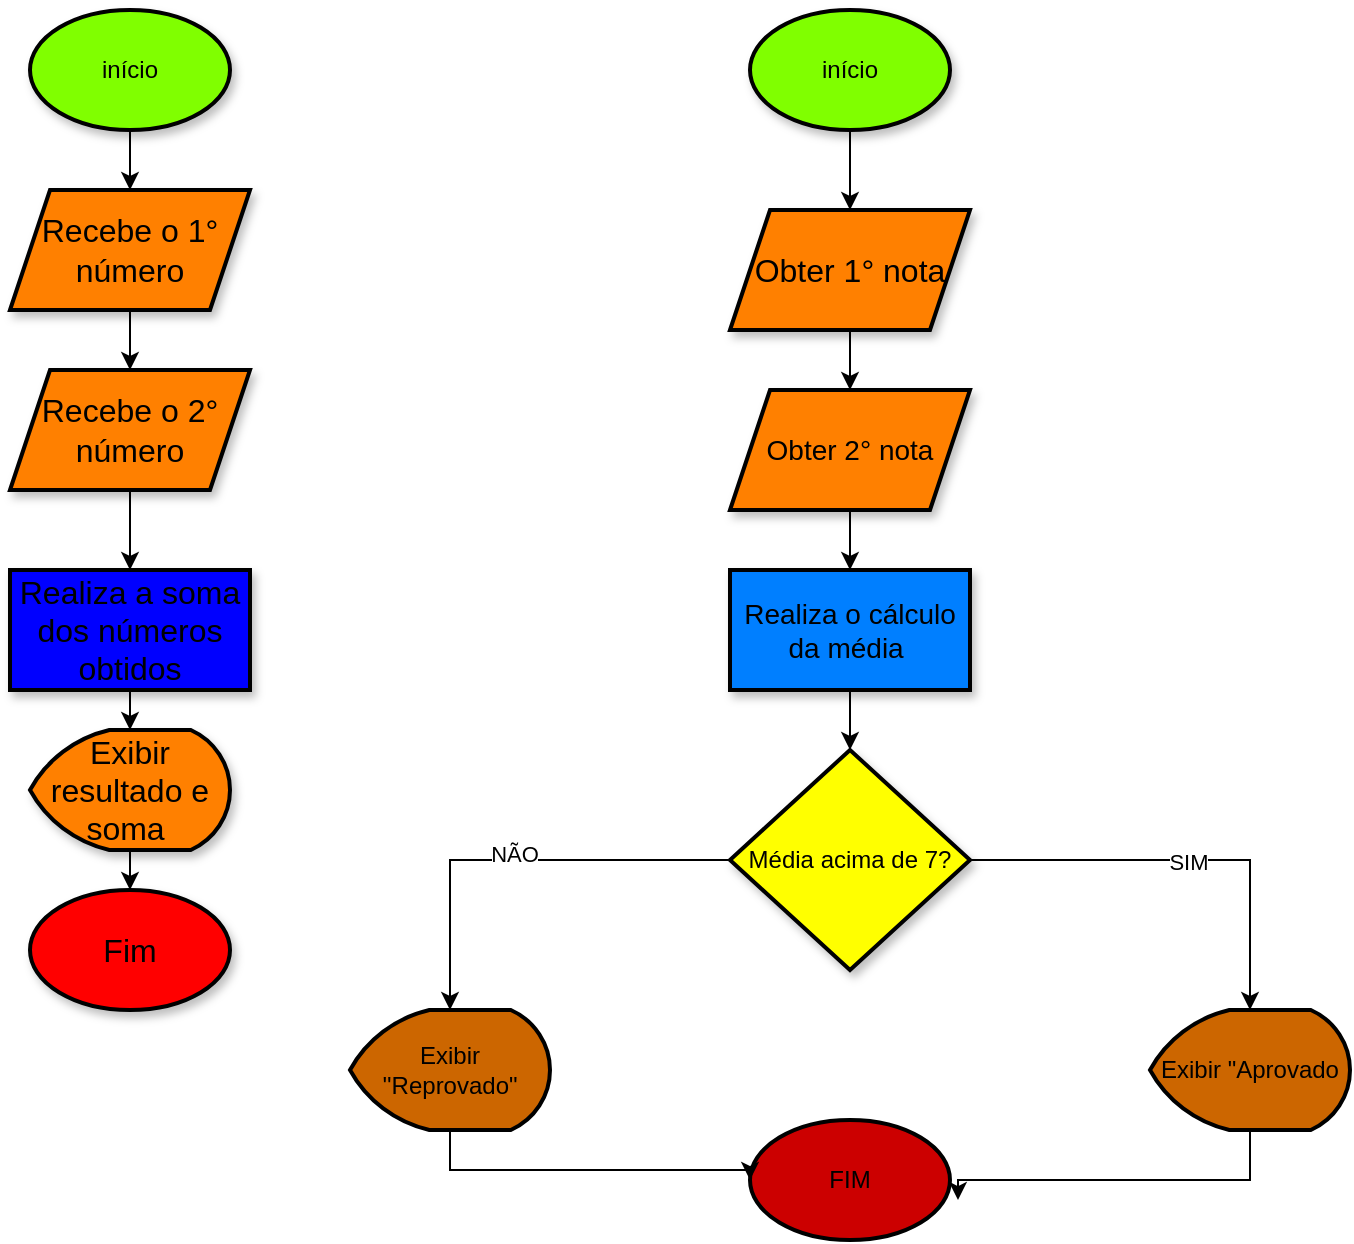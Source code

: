 <mxfile version="23.1.4" type="device" pages="4">
  <diagram name="Página-1" id="c-zRHoo3zXO9gZeq9LaI">
    <mxGraphModel dx="1050" dy="1734" grid="1" gridSize="10" guides="1" tooltips="1" connect="1" arrows="1" fold="1" page="1" pageScale="1" pageWidth="827" pageHeight="1169" math="0" shadow="0">
      <root>
        <mxCell id="0" />
        <mxCell id="1" parent="0" />
        <mxCell id="GWhvXwk6l-CkHEVC5i7O-7" value="" style="edgeStyle=orthogonalEdgeStyle;rounded=0;orthogonalLoop=1;jettySize=auto;html=1;" edge="1" parent="1" source="GWhvXwk6l-CkHEVC5i7O-2" target="GWhvXwk6l-CkHEVC5i7O-6">
          <mxGeometry relative="1" as="geometry" />
        </mxCell>
        <mxCell id="GWhvXwk6l-CkHEVC5i7O-2" value="início" style="strokeWidth=2;html=1;shape=mxgraph.flowchart.start_1;whiteSpace=wrap;fillColor=#80FF00;shadow=1;" vertex="1" parent="1">
          <mxGeometry x="110" width="100" height="60" as="geometry" />
        </mxCell>
        <mxCell id="GWhvXwk6l-CkHEVC5i7O-9" value="" style="edgeStyle=orthogonalEdgeStyle;rounded=0;orthogonalLoop=1;jettySize=auto;html=1;" edge="1" parent="1" source="GWhvXwk6l-CkHEVC5i7O-6" target="GWhvXwk6l-CkHEVC5i7O-8">
          <mxGeometry relative="1" as="geometry" />
        </mxCell>
        <mxCell id="GWhvXwk6l-CkHEVC5i7O-6" value="&lt;font size=&quot;3&quot;&gt;Recebe o 1° número&lt;/font&gt;" style="shape=parallelogram;perimeter=parallelogramPerimeter;whiteSpace=wrap;html=1;fixedSize=1;fillColor=#FF8000;strokeWidth=2;shadow=1;" vertex="1" parent="1">
          <mxGeometry x="100" y="90" width="120" height="60" as="geometry" />
        </mxCell>
        <mxCell id="GWhvXwk6l-CkHEVC5i7O-11" value="" style="edgeStyle=orthogonalEdgeStyle;rounded=0;orthogonalLoop=1;jettySize=auto;html=1;" edge="1" parent="1" source="GWhvXwk6l-CkHEVC5i7O-8" target="GWhvXwk6l-CkHEVC5i7O-10">
          <mxGeometry relative="1" as="geometry" />
        </mxCell>
        <mxCell id="GWhvXwk6l-CkHEVC5i7O-8" value="&lt;font size=&quot;3&quot;&gt;Recebe o 2° número&lt;/font&gt;" style="shape=parallelogram;perimeter=parallelogramPerimeter;whiteSpace=wrap;html=1;fixedSize=1;fillColor=#FF8000;strokeWidth=2;shadow=1;" vertex="1" parent="1">
          <mxGeometry x="100" y="180" width="120" height="60" as="geometry" />
        </mxCell>
        <mxCell id="GWhvXwk6l-CkHEVC5i7O-13" value="" style="edgeStyle=orthogonalEdgeStyle;rounded=0;orthogonalLoop=1;jettySize=auto;html=1;" edge="1" parent="1" source="GWhvXwk6l-CkHEVC5i7O-10" target="GWhvXwk6l-CkHEVC5i7O-12">
          <mxGeometry relative="1" as="geometry" />
        </mxCell>
        <mxCell id="GWhvXwk6l-CkHEVC5i7O-10" value="&lt;font size=&quot;3&quot;&gt;Realiza a soma dos números obtidos&lt;/font&gt;" style="whiteSpace=wrap;html=1;fillColor=#0000FF;strokeWidth=2;shadow=1;" vertex="1" parent="1">
          <mxGeometry x="100" y="280" width="120" height="60" as="geometry" />
        </mxCell>
        <mxCell id="GWhvXwk6l-CkHEVC5i7O-15" value="" style="edgeStyle=orthogonalEdgeStyle;rounded=0;orthogonalLoop=1;jettySize=auto;html=1;" edge="1" parent="1" source="GWhvXwk6l-CkHEVC5i7O-12" target="GWhvXwk6l-CkHEVC5i7O-14">
          <mxGeometry relative="1" as="geometry" />
        </mxCell>
        <mxCell id="GWhvXwk6l-CkHEVC5i7O-12" value="&lt;font size=&quot;3&quot;&gt;Exibir resultado e soma&amp;nbsp;&lt;/font&gt;" style="strokeWidth=2;html=1;shape=mxgraph.flowchart.display;whiteSpace=wrap;fillColor=#FF8000;shadow=1;" vertex="1" parent="1">
          <mxGeometry x="110" y="360" width="100" height="60" as="geometry" />
        </mxCell>
        <mxCell id="GWhvXwk6l-CkHEVC5i7O-14" value="&lt;font size=&quot;3&quot;&gt;Fim&lt;/font&gt;" style="strokeWidth=2;html=1;shape=mxgraph.flowchart.start_1;whiteSpace=wrap;fillColor=#FF0000;shadow=1;" vertex="1" parent="1">
          <mxGeometry x="110" y="440" width="100" height="60" as="geometry" />
        </mxCell>
        <mxCell id="GWhvXwk6l-CkHEVC5i7O-18" value="" style="edgeStyle=orthogonalEdgeStyle;rounded=0;orthogonalLoop=1;jettySize=auto;html=1;" edge="1" parent="1" source="GWhvXwk6l-CkHEVC5i7O-16" target="GWhvXwk6l-CkHEVC5i7O-17">
          <mxGeometry relative="1" as="geometry" />
        </mxCell>
        <mxCell id="GWhvXwk6l-CkHEVC5i7O-16" value="início" style="strokeWidth=2;html=1;shape=mxgraph.flowchart.start_1;whiteSpace=wrap;fillColor=#80FF00;shadow=1;" vertex="1" parent="1">
          <mxGeometry x="470" width="100" height="60" as="geometry" />
        </mxCell>
        <mxCell id="GWhvXwk6l-CkHEVC5i7O-20" value="" style="edgeStyle=orthogonalEdgeStyle;rounded=0;orthogonalLoop=1;jettySize=auto;html=1;" edge="1" parent="1" source="GWhvXwk6l-CkHEVC5i7O-17" target="GWhvXwk6l-CkHEVC5i7O-19">
          <mxGeometry relative="1" as="geometry" />
        </mxCell>
        <mxCell id="GWhvXwk6l-CkHEVC5i7O-17" value="&lt;font size=&quot;3&quot;&gt;Obter 1° nota&lt;/font&gt;" style="shape=parallelogram;perimeter=parallelogramPerimeter;whiteSpace=wrap;html=1;fixedSize=1;fillColor=#FF8000;strokeWidth=2;shadow=1;" vertex="1" parent="1">
          <mxGeometry x="460" y="100" width="120" height="60" as="geometry" />
        </mxCell>
        <mxCell id="GWhvXwk6l-CkHEVC5i7O-22" value="" style="edgeStyle=orthogonalEdgeStyle;rounded=0;orthogonalLoop=1;jettySize=auto;html=1;" edge="1" parent="1" source="GWhvXwk6l-CkHEVC5i7O-19" target="GWhvXwk6l-CkHEVC5i7O-21">
          <mxGeometry relative="1" as="geometry" />
        </mxCell>
        <mxCell id="GWhvXwk6l-CkHEVC5i7O-19" value="&lt;font style=&quot;font-size: 14px;&quot;&gt;Obter 2° nota&lt;/font&gt;" style="shape=parallelogram;perimeter=parallelogramPerimeter;whiteSpace=wrap;html=1;fixedSize=1;fillColor=#FF8000;strokeWidth=2;shadow=1;" vertex="1" parent="1">
          <mxGeometry x="460" y="190" width="120" height="60" as="geometry" />
        </mxCell>
        <mxCell id="GWhvXwk6l-CkHEVC5i7O-24" value="" style="edgeStyle=orthogonalEdgeStyle;rounded=0;orthogonalLoop=1;jettySize=auto;html=1;" edge="1" parent="1" source="GWhvXwk6l-CkHEVC5i7O-21" target="GWhvXwk6l-CkHEVC5i7O-23">
          <mxGeometry relative="1" as="geometry" />
        </mxCell>
        <mxCell id="GWhvXwk6l-CkHEVC5i7O-21" value="&lt;font style=&quot;font-size: 14px;&quot;&gt;Realiza o cálculo da média&amp;nbsp;&lt;/font&gt;" style="whiteSpace=wrap;html=1;fillColor=#007FFF;strokeWidth=2;shadow=1;" vertex="1" parent="1">
          <mxGeometry x="460" y="280" width="120" height="60" as="geometry" />
        </mxCell>
        <mxCell id="GWhvXwk6l-CkHEVC5i7O-31" value="" style="edgeStyle=orthogonalEdgeStyle;rounded=0;orthogonalLoop=1;jettySize=auto;html=1;" edge="1" parent="1" source="GWhvXwk6l-CkHEVC5i7O-23" target="GWhvXwk6l-CkHEVC5i7O-30">
          <mxGeometry relative="1" as="geometry" />
        </mxCell>
        <mxCell id="GWhvXwk6l-CkHEVC5i7O-32" value="NÃO" style="edgeLabel;html=1;align=center;verticalAlign=middle;resizable=0;points=[];" vertex="1" connectable="0" parent="GWhvXwk6l-CkHEVC5i7O-31">
          <mxGeometry x="0.008" y="-3" relative="1" as="geometry">
            <mxPoint as="offset" />
          </mxGeometry>
        </mxCell>
        <mxCell id="GWhvXwk6l-CkHEVC5i7O-34" value="" style="edgeStyle=orthogonalEdgeStyle;rounded=0;orthogonalLoop=1;jettySize=auto;html=1;" edge="1" parent="1" source="GWhvXwk6l-CkHEVC5i7O-23" target="GWhvXwk6l-CkHEVC5i7O-25">
          <mxGeometry relative="1" as="geometry" />
        </mxCell>
        <mxCell id="GWhvXwk6l-CkHEVC5i7O-35" value="SIM" style="edgeLabel;html=1;align=center;verticalAlign=middle;resizable=0;points=[];" vertex="1" connectable="0" parent="GWhvXwk6l-CkHEVC5i7O-34">
          <mxGeometry x="0.01" y="-1" relative="1" as="geometry">
            <mxPoint as="offset" />
          </mxGeometry>
        </mxCell>
        <mxCell id="GWhvXwk6l-CkHEVC5i7O-23" value="Média acima de 7?" style="rhombus;whiteSpace=wrap;html=1;fillColor=#FFFF00;strokeWidth=2;shadow=1;" vertex="1" parent="1">
          <mxGeometry x="460" y="370" width="120" height="110" as="geometry" />
        </mxCell>
        <mxCell id="GWhvXwk6l-CkHEVC5i7O-25" value="Exibir &quot;Aprovado" style="strokeWidth=2;html=1;shape=mxgraph.flowchart.display;whiteSpace=wrap;fillColor=#CC6600;" vertex="1" parent="1">
          <mxGeometry x="670" y="500" width="100" height="60" as="geometry" />
        </mxCell>
        <mxCell id="GWhvXwk6l-CkHEVC5i7O-30" value="Exibir &#39;&#39;Reprovado&quot;" style="strokeWidth=2;html=1;shape=mxgraph.flowchart.display;whiteSpace=wrap;fillColor=#CC6600;" vertex="1" parent="1">
          <mxGeometry x="270" y="500" width="100" height="60" as="geometry" />
        </mxCell>
        <mxCell id="GWhvXwk6l-CkHEVC5i7O-36" value="FIM" style="strokeWidth=2;html=1;shape=mxgraph.flowchart.start_1;whiteSpace=wrap;fillColor=#CC0000;" vertex="1" parent="1">
          <mxGeometry x="470" y="555" width="100" height="60" as="geometry" />
        </mxCell>
        <mxCell id="GWhvXwk6l-CkHEVC5i7O-37" style="edgeStyle=orthogonalEdgeStyle;rounded=0;orthogonalLoop=1;jettySize=auto;html=1;entryX=0;entryY=0.5;entryDx=0;entryDy=0;entryPerimeter=0;" edge="1" parent="1" source="GWhvXwk6l-CkHEVC5i7O-30" target="GWhvXwk6l-CkHEVC5i7O-36">
          <mxGeometry relative="1" as="geometry">
            <Array as="points">
              <mxPoint x="320" y="580" />
              <mxPoint x="470" y="580" />
            </Array>
          </mxGeometry>
        </mxCell>
        <mxCell id="GWhvXwk6l-CkHEVC5i7O-38" style="edgeStyle=orthogonalEdgeStyle;rounded=0;orthogonalLoop=1;jettySize=auto;html=1;entryX=1.04;entryY=0.667;entryDx=0;entryDy=0;entryPerimeter=0;" edge="1" parent="1" source="GWhvXwk6l-CkHEVC5i7O-25" target="GWhvXwk6l-CkHEVC5i7O-36">
          <mxGeometry relative="1" as="geometry">
            <Array as="points">
              <mxPoint x="720" y="585" />
              <mxPoint x="574" y="585" />
            </Array>
          </mxGeometry>
        </mxCell>
      </root>
    </mxGraphModel>
  </diagram>
  <diagram id="O274hErL29z4TZRDmtsh" name="Página-2">
    <mxGraphModel dx="1050" dy="565" grid="1" gridSize="10" guides="1" tooltips="1" connect="1" arrows="1" fold="1" page="1" pageScale="1" pageWidth="827" pageHeight="1169" math="0" shadow="0">
      <root>
        <mxCell id="0" />
        <mxCell id="1" parent="0" />
        <mxCell id="9BtsE4KuC1hbPmxrRi0W-6" value="" style="edgeStyle=orthogonalEdgeStyle;rounded=0;orthogonalLoop=1;jettySize=auto;html=1;" edge="1" parent="1" source="9BtsE4KuC1hbPmxrRi0W-1" target="9BtsE4KuC1hbPmxrRi0W-5">
          <mxGeometry relative="1" as="geometry" />
        </mxCell>
        <mxCell id="9BtsE4KuC1hbPmxrRi0W-1" value="início" style="strokeWidth=2;html=1;shape=mxgraph.flowchart.start_1;whiteSpace=wrap;fillColor=#00CC00;" vertex="1" parent="1">
          <mxGeometry x="290" y="40" width="100" height="60" as="geometry" />
        </mxCell>
        <mxCell id="Nx1MR2vppimHr3EXIEEf-3" value="" style="edgeStyle=orthogonalEdgeStyle;rounded=0;orthogonalLoop=1;jettySize=auto;html=1;" edge="1" parent="1" source="9BtsE4KuC1hbPmxrRi0W-5" target="Nx1MR2vppimHr3EXIEEf-1">
          <mxGeometry relative="1" as="geometry" />
        </mxCell>
        <mxCell id="9BtsE4KuC1hbPmxrRi0W-5" value="Coletar o número ao usúario" style="shape=parallelogram;perimeter=parallelogramPerimeter;whiteSpace=wrap;html=1;fixedSize=1;fillColor=#FF8000;strokeWidth=2;" vertex="1" parent="1">
          <mxGeometry x="270" y="170" width="140" height="60" as="geometry" />
        </mxCell>
        <mxCell id="Le3i6EYGL1y8iOo6QHGu-3" value="" style="edgeStyle=orthogonalEdgeStyle;rounded=0;orthogonalLoop=1;jettySize=auto;html=1;" edge="1" parent="1" target="Le3i6EYGL1y8iOo6QHGu-2">
          <mxGeometry relative="1" as="geometry">
            <mxPoint x="240" y="355" as="sourcePoint" />
          </mxGeometry>
        </mxCell>
        <mxCell id="Nx1MR2vppimHr3EXIEEf-4" value="SIM" style="edgeLabel;html=1;align=center;verticalAlign=middle;resizable=0;points=[];" vertex="1" connectable="0" parent="Le3i6EYGL1y8iOo6QHGu-3">
          <mxGeometry x="-0.083" y="-2" relative="1" as="geometry">
            <mxPoint as="offset" />
          </mxGeometry>
        </mxCell>
        <mxCell id="Le3i6EYGL1y8iOo6QHGu-4" value="" style="edgeStyle=orthogonalEdgeStyle;rounded=0;orthogonalLoop=1;jettySize=auto;html=1;" edge="1" parent="1" target="Le3i6EYGL1y8iOo6QHGu-1">
          <mxGeometry relative="1" as="geometry">
            <mxPoint x="440" y="355" as="sourcePoint" />
          </mxGeometry>
        </mxCell>
        <mxCell id="Nx1MR2vppimHr3EXIEEf-7" value="NÃO" style="edgeLabel;html=1;align=center;verticalAlign=middle;resizable=0;points=[];" vertex="1" connectable="0" parent="Le3i6EYGL1y8iOo6QHGu-4">
          <mxGeometry x="0.067" y="1" relative="1" as="geometry">
            <mxPoint as="offset" />
          </mxGeometry>
        </mxCell>
        <mxCell id="Le3i6EYGL1y8iOo6QHGu-1" value="Exibir negativo" style="strokeWidth=2;html=1;shape=mxgraph.flowchart.display;whiteSpace=wrap;fillColor=#FF8000;" vertex="1" parent="1">
          <mxGeometry x="445" y="420" width="100" height="60" as="geometry" />
        </mxCell>
        <mxCell id="Le3i6EYGL1y8iOo6QHGu-2" value="Exibir positivo&amp;nbsp;" style="strokeWidth=2;html=1;shape=mxgraph.flowchart.display;whiteSpace=wrap;fillColor=#FF8000;" vertex="1" parent="1">
          <mxGeometry x="120" y="440" width="100" height="60" as="geometry" />
        </mxCell>
        <mxCell id="Nx1MR2vppimHr3EXIEEf-1" value="Verificar se o número é maior que zero&amp;nbsp;" style="strokeWidth=2;html=1;shape=mxgraph.flowchart.decision;whiteSpace=wrap;fillColor=#FFFF00;" vertex="1" parent="1">
          <mxGeometry x="235" y="290" width="210" height="130" as="geometry" />
        </mxCell>
        <mxCell id="_8fmh73WAOvMQztCIP-c-1" value="FIM" style="strokeWidth=2;html=1;shape=mxgraph.flowchart.start_1;whiteSpace=wrap;fillColor=#CC0000;" vertex="1" parent="1">
          <mxGeometry x="290" y="550" width="100" height="60" as="geometry" />
        </mxCell>
        <mxCell id="L5uRhlme98DH3MRX5J_6-1" style="edgeStyle=orthogonalEdgeStyle;rounded=0;orthogonalLoop=1;jettySize=auto;html=1;entryX=1.008;entryY=0.69;entryDx=0;entryDy=0;entryPerimeter=0;" edge="1" parent="1" source="Le3i6EYGL1y8iOo6QHGu-1" target="_8fmh73WAOvMQztCIP-c-1">
          <mxGeometry relative="1" as="geometry">
            <Array as="points">
              <mxPoint x="500" y="591" />
            </Array>
          </mxGeometry>
        </mxCell>
        <mxCell id="x3TwtQE2v5t3k6sN_8aS-1" style="edgeStyle=orthogonalEdgeStyle;rounded=0;orthogonalLoop=1;jettySize=auto;html=1;entryX=0.008;entryY=0.623;entryDx=0;entryDy=0;entryPerimeter=0;" edge="1" parent="1" source="Le3i6EYGL1y8iOo6QHGu-2" target="_8fmh73WAOvMQztCIP-c-1">
          <mxGeometry relative="1" as="geometry">
            <Array as="points">
              <mxPoint x="170" y="587" />
            </Array>
          </mxGeometry>
        </mxCell>
      </root>
    </mxGraphModel>
  </diagram>
  <diagram id="AlXI24i_hx7zMd4PrfKc" name="Página-3">
    <mxGraphModel dx="1050" dy="565" grid="1" gridSize="10" guides="1" tooltips="1" connect="1" arrows="1" fold="1" page="1" pageScale="1" pageWidth="827" pageHeight="1169" math="0" shadow="0">
      <root>
        <mxCell id="0" />
        <mxCell id="1" parent="0" />
        <mxCell id="HXMciYBfPDHc0yZM2uLd-2" value="" style="edgeStyle=orthogonalEdgeStyle;rounded=0;orthogonalLoop=1;jettySize=auto;html=1;" edge="1" parent="1" source="1WL8HgVZBdPS1svyN-RP-1" target="HXMciYBfPDHc0yZM2uLd-1">
          <mxGeometry relative="1" as="geometry" />
        </mxCell>
        <mxCell id="1WL8HgVZBdPS1svyN-RP-1" value="INÍCIO" style="strokeWidth=2;html=1;shape=mxgraph.flowchart.start_1;whiteSpace=wrap;fillColor=#80FF00;" vertex="1" parent="1">
          <mxGeometry x="364" y="30" width="100" height="60" as="geometry" />
        </mxCell>
        <mxCell id="yHjk3I8rK63BQJQ77iKJ-2" value="" style="edgeStyle=orthogonalEdgeStyle;rounded=0;orthogonalLoop=1;jettySize=auto;html=1;" edge="1" parent="1" source="HXMciYBfPDHc0yZM2uLd-1" target="yHjk3I8rK63BQJQ77iKJ-1">
          <mxGeometry relative="1" as="geometry" />
        </mxCell>
        <mxCell id="HXMciYBfPDHc0yZM2uLd-1" value="Solicitar o 1° número" style="shape=parallelogram;perimeter=parallelogramPerimeter;whiteSpace=wrap;html=1;fixedSize=1;fillColor=#FF8000;strokeWidth=2;" vertex="1" parent="1">
          <mxGeometry x="354" y="120" width="120" height="60" as="geometry" />
        </mxCell>
        <mxCell id="5vO8_xt2VaNiWaE0C20U-1" style="edgeStyle=orthogonalEdgeStyle;rounded=0;orthogonalLoop=1;jettySize=auto;html=1;entryX=0.5;entryY=0;entryDx=0;entryDy=0;" edge="1" parent="1" source="yHjk3I8rK63BQJQ77iKJ-1" target="DvK4I5xVUQWgtwC4FR3m-3">
          <mxGeometry relative="1" as="geometry" />
        </mxCell>
        <mxCell id="yHjk3I8rK63BQJQ77iKJ-1" value="Solicitar o 2° número&amp;nbsp;" style="shape=parallelogram;perimeter=parallelogramPerimeter;whiteSpace=wrap;html=1;fixedSize=1;fillColor=#FF8000;strokeWidth=2;" vertex="1" parent="1">
          <mxGeometry x="354" y="210" width="120" height="60" as="geometry" />
        </mxCell>
        <mxCell id="5vO8_xt2VaNiWaE0C20U-2" style="edgeStyle=orthogonalEdgeStyle;rounded=0;orthogonalLoop=1;jettySize=auto;html=1;" edge="1" parent="1" source="DvK4I5xVUQWgtwC4FR3m-3" target="DvK4I5xVUQWgtwC4FR3m-6">
          <mxGeometry relative="1" as="geometry" />
        </mxCell>
        <mxCell id="DvK4I5xVUQWgtwC4FR3m-3" value="O numero 1° é maior que numero 2°" style="rhombus;whiteSpace=wrap;html=1;fillColor=#FFFF00;strokeWidth=2;" vertex="1" parent="1">
          <mxGeometry x="324" y="310" width="180" height="140" as="geometry" />
        </mxCell>
        <mxCell id="DvK4I5xVUQWgtwC4FR3m-5" value="Exibir o menor&amp;nbsp;" style="strokeWidth=2;html=1;shape=mxgraph.flowchart.display;whiteSpace=wrap;fillColor=#FF8000;" vertex="1" parent="1">
          <mxGeometry x="520" y="480" width="100" height="60" as="geometry" />
        </mxCell>
        <mxCell id="DvK4I5xVUQWgtwC4FR3m-6" value="Exibir o maior" style="strokeWidth=2;html=1;shape=mxgraph.flowchart.display;whiteSpace=wrap;fillColor=#FF8000;" vertex="1" parent="1">
          <mxGeometry x="200" y="470" width="100" height="60" as="geometry" />
        </mxCell>
        <mxCell id="DvK4I5xVUQWgtwC4FR3m-7" value="FIM" style="strokeWidth=2;html=1;shape=mxgraph.flowchart.start_1;whiteSpace=wrap;fillColor=#FF0000;" vertex="1" parent="1">
          <mxGeometry x="364" y="570" width="100" height="60" as="geometry" />
        </mxCell>
        <mxCell id="DvK4I5xVUQWgtwC4FR3m-15" style="edgeStyle=orthogonalEdgeStyle;rounded=0;orthogonalLoop=1;jettySize=auto;html=1;entryX=0.608;entryY=0.03;entryDx=0;entryDy=0;entryPerimeter=0;" edge="1" parent="1" source="DvK4I5xVUQWgtwC4FR3m-3" target="DvK4I5xVUQWgtwC4FR3m-5">
          <mxGeometry relative="1" as="geometry" />
        </mxCell>
        <mxCell id="DvK4I5xVUQWgtwC4FR3m-16" value="NÃO" style="edgeLabel;html=1;align=center;verticalAlign=middle;resizable=0;points=[];" vertex="1" connectable="0" parent="DvK4I5xVUQWgtwC4FR3m-15">
          <mxGeometry x="-0.561" y="-1" relative="1" as="geometry">
            <mxPoint as="offset" />
          </mxGeometry>
        </mxCell>
        <mxCell id="5vO8_xt2VaNiWaE0C20U-3" style="edgeStyle=orthogonalEdgeStyle;rounded=0;orthogonalLoop=1;jettySize=auto;html=1;entryX=0;entryY=0.5;entryDx=0;entryDy=0;entryPerimeter=0;" edge="1" parent="1" source="DvK4I5xVUQWgtwC4FR3m-6" target="DvK4I5xVUQWgtwC4FR3m-7">
          <mxGeometry relative="1" as="geometry">
            <Array as="points">
              <mxPoint x="260" y="600" />
            </Array>
          </mxGeometry>
        </mxCell>
        <mxCell id="5vO8_xt2VaNiWaE0C20U-4" style="edgeStyle=orthogonalEdgeStyle;rounded=0;orthogonalLoop=1;jettySize=auto;html=1;entryX=0.996;entryY=0.783;entryDx=0;entryDy=0;entryPerimeter=0;" edge="1" parent="1" source="DvK4I5xVUQWgtwC4FR3m-5" target="DvK4I5xVUQWgtwC4FR3m-7">
          <mxGeometry relative="1" as="geometry">
            <Array as="points">
              <mxPoint x="580" y="600" />
              <mxPoint x="464" y="600" />
            </Array>
          </mxGeometry>
        </mxCell>
      </root>
    </mxGraphModel>
  </diagram>
  <diagram id="JVXhO4sEoxuyLOP-_p6C" name="Página-4">
    <mxGraphModel dx="1050" dy="1734" grid="1" gridSize="10" guides="1" tooltips="1" connect="1" arrows="1" fold="1" page="1" pageScale="1" pageWidth="827" pageHeight="1169" math="0" shadow="0">
      <root>
        <mxCell id="0" />
        <mxCell id="1" parent="0" />
        <mxCell id="5yC9pszMMTPaL7Y0oTA6-4" value="" style="edgeStyle=orthogonalEdgeStyle;rounded=0;orthogonalLoop=1;jettySize=auto;html=1;" edge="1" parent="1" source="5yC9pszMMTPaL7Y0oTA6-1" target="5yC9pszMMTPaL7Y0oTA6-3">
          <mxGeometry relative="1" as="geometry" />
        </mxCell>
        <mxCell id="5yC9pszMMTPaL7Y0oTA6-1" value="INÍCIO" style="strokeWidth=2;html=1;shape=mxgraph.flowchart.start_1;whiteSpace=wrap;fillColor=#80FF00;" vertex="1" parent="1">
          <mxGeometry x="374" y="-1110" width="100" height="60" as="geometry" />
        </mxCell>
        <mxCell id="qJI4Y7v2EJcbnUYzUDAV-2" value="" style="edgeStyle=orthogonalEdgeStyle;rounded=0;orthogonalLoop=1;jettySize=auto;html=1;" edge="1" parent="1" source="5yC9pszMMTPaL7Y0oTA6-3" target="qJI4Y7v2EJcbnUYzUDAV-1">
          <mxGeometry relative="1" as="geometry" />
        </mxCell>
        <mxCell id="5yC9pszMMTPaL7Y0oTA6-3" value="Solicitar a idade" style="shape=parallelogram;perimeter=parallelogramPerimeter;whiteSpace=wrap;html=1;fixedSize=1;fillColor=#FF8000;strokeWidth=2;" vertex="1" parent="1">
          <mxGeometry x="364" y="-1020" width="120" height="60" as="geometry" />
        </mxCell>
        <mxCell id="qJI4Y7v2EJcbnUYzUDAV-11" value="" style="edgeStyle=orthogonalEdgeStyle;rounded=0;orthogonalLoop=1;jettySize=auto;html=1;" edge="1" parent="1" source="qJI4Y7v2EJcbnUYzUDAV-1" target="qJI4Y7v2EJcbnUYzUDAV-10">
          <mxGeometry relative="1" as="geometry" />
        </mxCell>
        <mxCell id="qJI4Y7v2EJcbnUYzUDAV-23" value="SIM" style="edgeLabel;html=1;align=center;verticalAlign=middle;resizable=0;points=[];" vertex="1" connectable="0" parent="qJI4Y7v2EJcbnUYzUDAV-11">
          <mxGeometry x="-0.242" y="2" relative="1" as="geometry">
            <mxPoint as="offset" />
          </mxGeometry>
        </mxCell>
        <mxCell id="qJI4Y7v2EJcbnUYzUDAV-1" value="&amp;gt;16" style="rhombus;whiteSpace=wrap;html=1;fillColor=#FFFF00;strokeWidth=2;" vertex="1" parent="1">
          <mxGeometry x="384" y="-940" width="80" height="80" as="geometry" />
        </mxCell>
        <mxCell id="qJI4Y7v2EJcbnUYzUDAV-3" value="Não pode&amp;nbsp;" style="strokeWidth=2;html=1;shape=mxgraph.flowchart.display;whiteSpace=wrap;fillColor=#FF8000;" vertex="1" parent="1">
          <mxGeometry x="240" y="-800" width="100" height="60" as="geometry" />
        </mxCell>
        <mxCell id="qJI4Y7v2EJcbnUYzUDAV-7" style="edgeStyle=orthogonalEdgeStyle;rounded=0;orthogonalLoop=1;jettySize=auto;html=1;entryX=0.5;entryY=0;entryDx=0;entryDy=0;entryPerimeter=0;" edge="1" parent="1" source="qJI4Y7v2EJcbnUYzUDAV-1" target="qJI4Y7v2EJcbnUYzUDAV-3">
          <mxGeometry relative="1" as="geometry" />
        </mxCell>
        <mxCell id="qJI4Y7v2EJcbnUYzUDAV-8" value="NÃO" style="edgeLabel;html=1;align=center;verticalAlign=middle;resizable=0;points=[];" vertex="1" connectable="0" parent="qJI4Y7v2EJcbnUYzUDAV-7">
          <mxGeometry x="-0.313" y="1" relative="1" as="geometry">
            <mxPoint as="offset" />
          </mxGeometry>
        </mxCell>
        <mxCell id="qJI4Y7v2EJcbnUYzUDAV-14" style="edgeStyle=orthogonalEdgeStyle;rounded=0;orthogonalLoop=1;jettySize=auto;html=1;" edge="1" parent="1" source="qJI4Y7v2EJcbnUYzUDAV-10" target="qJI4Y7v2EJcbnUYzUDAV-13">
          <mxGeometry relative="1" as="geometry" />
        </mxCell>
        <mxCell id="qJI4Y7v2EJcbnUYzUDAV-22" value="SIM" style="edgeLabel;html=1;align=center;verticalAlign=middle;resizable=0;points=[];" vertex="1" connectable="0" parent="qJI4Y7v2EJcbnUYzUDAV-14">
          <mxGeometry x="-0.202" y="3" relative="1" as="geometry">
            <mxPoint as="offset" />
          </mxGeometry>
        </mxCell>
        <mxCell id="qJI4Y7v2EJcbnUYzUDAV-10" value="&amp;gt;18" style="rhombus;whiteSpace=wrap;html=1;fillColor=#FFFF00;strokeWidth=2;" vertex="1" parent="1">
          <mxGeometry x="474" y="-820" width="90" height="80" as="geometry" />
        </mxCell>
        <mxCell id="qJI4Y7v2EJcbnUYzUDAV-12" value="Opcional" style="strokeWidth=2;html=1;shape=mxgraph.flowchart.display;whiteSpace=wrap;fillColor=#FF8000;" vertex="1" parent="1">
          <mxGeometry x="364" y="-690" width="100" height="60" as="geometry" />
        </mxCell>
        <mxCell id="qJI4Y7v2EJcbnUYzUDAV-13" value="Obrigatório" style="strokeWidth=2;html=1;shape=mxgraph.flowchart.display;whiteSpace=wrap;fillColor=#FF8000;" vertex="1" parent="1">
          <mxGeometry x="590" y="-690" width="100" height="60" as="geometry" />
        </mxCell>
        <mxCell id="qJI4Y7v2EJcbnUYzUDAV-16" value="FIM" style="strokeWidth=2;html=1;shape=mxgraph.flowchart.start_1;whiteSpace=wrap;fillColor=#FF0000;" vertex="1" parent="1">
          <mxGeometry x="400" y="-590" width="100" height="60" as="geometry" />
        </mxCell>
        <mxCell id="qJI4Y7v2EJcbnUYzUDAV-20" style="edgeStyle=orthogonalEdgeStyle;rounded=0;orthogonalLoop=1;jettySize=auto;html=1;entryX=0.5;entryY=0;entryDx=0;entryDy=0;entryPerimeter=0;" edge="1" parent="1" source="qJI4Y7v2EJcbnUYzUDAV-10" target="qJI4Y7v2EJcbnUYzUDAV-12">
          <mxGeometry relative="1" as="geometry" />
        </mxCell>
        <mxCell id="qJI4Y7v2EJcbnUYzUDAV-21" value="NÃO" style="edgeLabel;html=1;align=center;verticalAlign=middle;resizable=0;points=[];" vertex="1" connectable="0" parent="qJI4Y7v2EJcbnUYzUDAV-20">
          <mxGeometry x="-0.407" y="1" relative="1" as="geometry">
            <mxPoint as="offset" />
          </mxGeometry>
        </mxCell>
        <mxCell id="qJI4Y7v2EJcbnUYzUDAV-28" style="edgeStyle=orthogonalEdgeStyle;rounded=0;orthogonalLoop=1;jettySize=auto;html=1;entryX=0;entryY=0.5;entryDx=0;entryDy=0;entryPerimeter=0;" edge="1" parent="1" source="qJI4Y7v2EJcbnUYzUDAV-3" target="qJI4Y7v2EJcbnUYzUDAV-16">
          <mxGeometry relative="1" as="geometry">
            <Array as="points">
              <mxPoint x="290" y="-560" />
            </Array>
          </mxGeometry>
        </mxCell>
        <mxCell id="qJI4Y7v2EJcbnUYzUDAV-29" style="edgeStyle=orthogonalEdgeStyle;rounded=0;orthogonalLoop=1;jettySize=auto;html=1;entryX=1;entryY=0.5;entryDx=0;entryDy=0;entryPerimeter=0;" edge="1" parent="1" source="qJI4Y7v2EJcbnUYzUDAV-13" target="qJI4Y7v2EJcbnUYzUDAV-16">
          <mxGeometry relative="1" as="geometry">
            <Array as="points">
              <mxPoint x="640" y="-560" />
            </Array>
          </mxGeometry>
        </mxCell>
        <mxCell id="qJI4Y7v2EJcbnUYzUDAV-30" style="edgeStyle=orthogonalEdgeStyle;rounded=0;orthogonalLoop=1;jettySize=auto;html=1;entryX=0.332;entryY=0.06;entryDx=0;entryDy=0;entryPerimeter=0;" edge="1" parent="1" source="qJI4Y7v2EJcbnUYzUDAV-12" target="qJI4Y7v2EJcbnUYzUDAV-16">
          <mxGeometry relative="1" as="geometry" />
        </mxCell>
      </root>
    </mxGraphModel>
  </diagram>
</mxfile>
